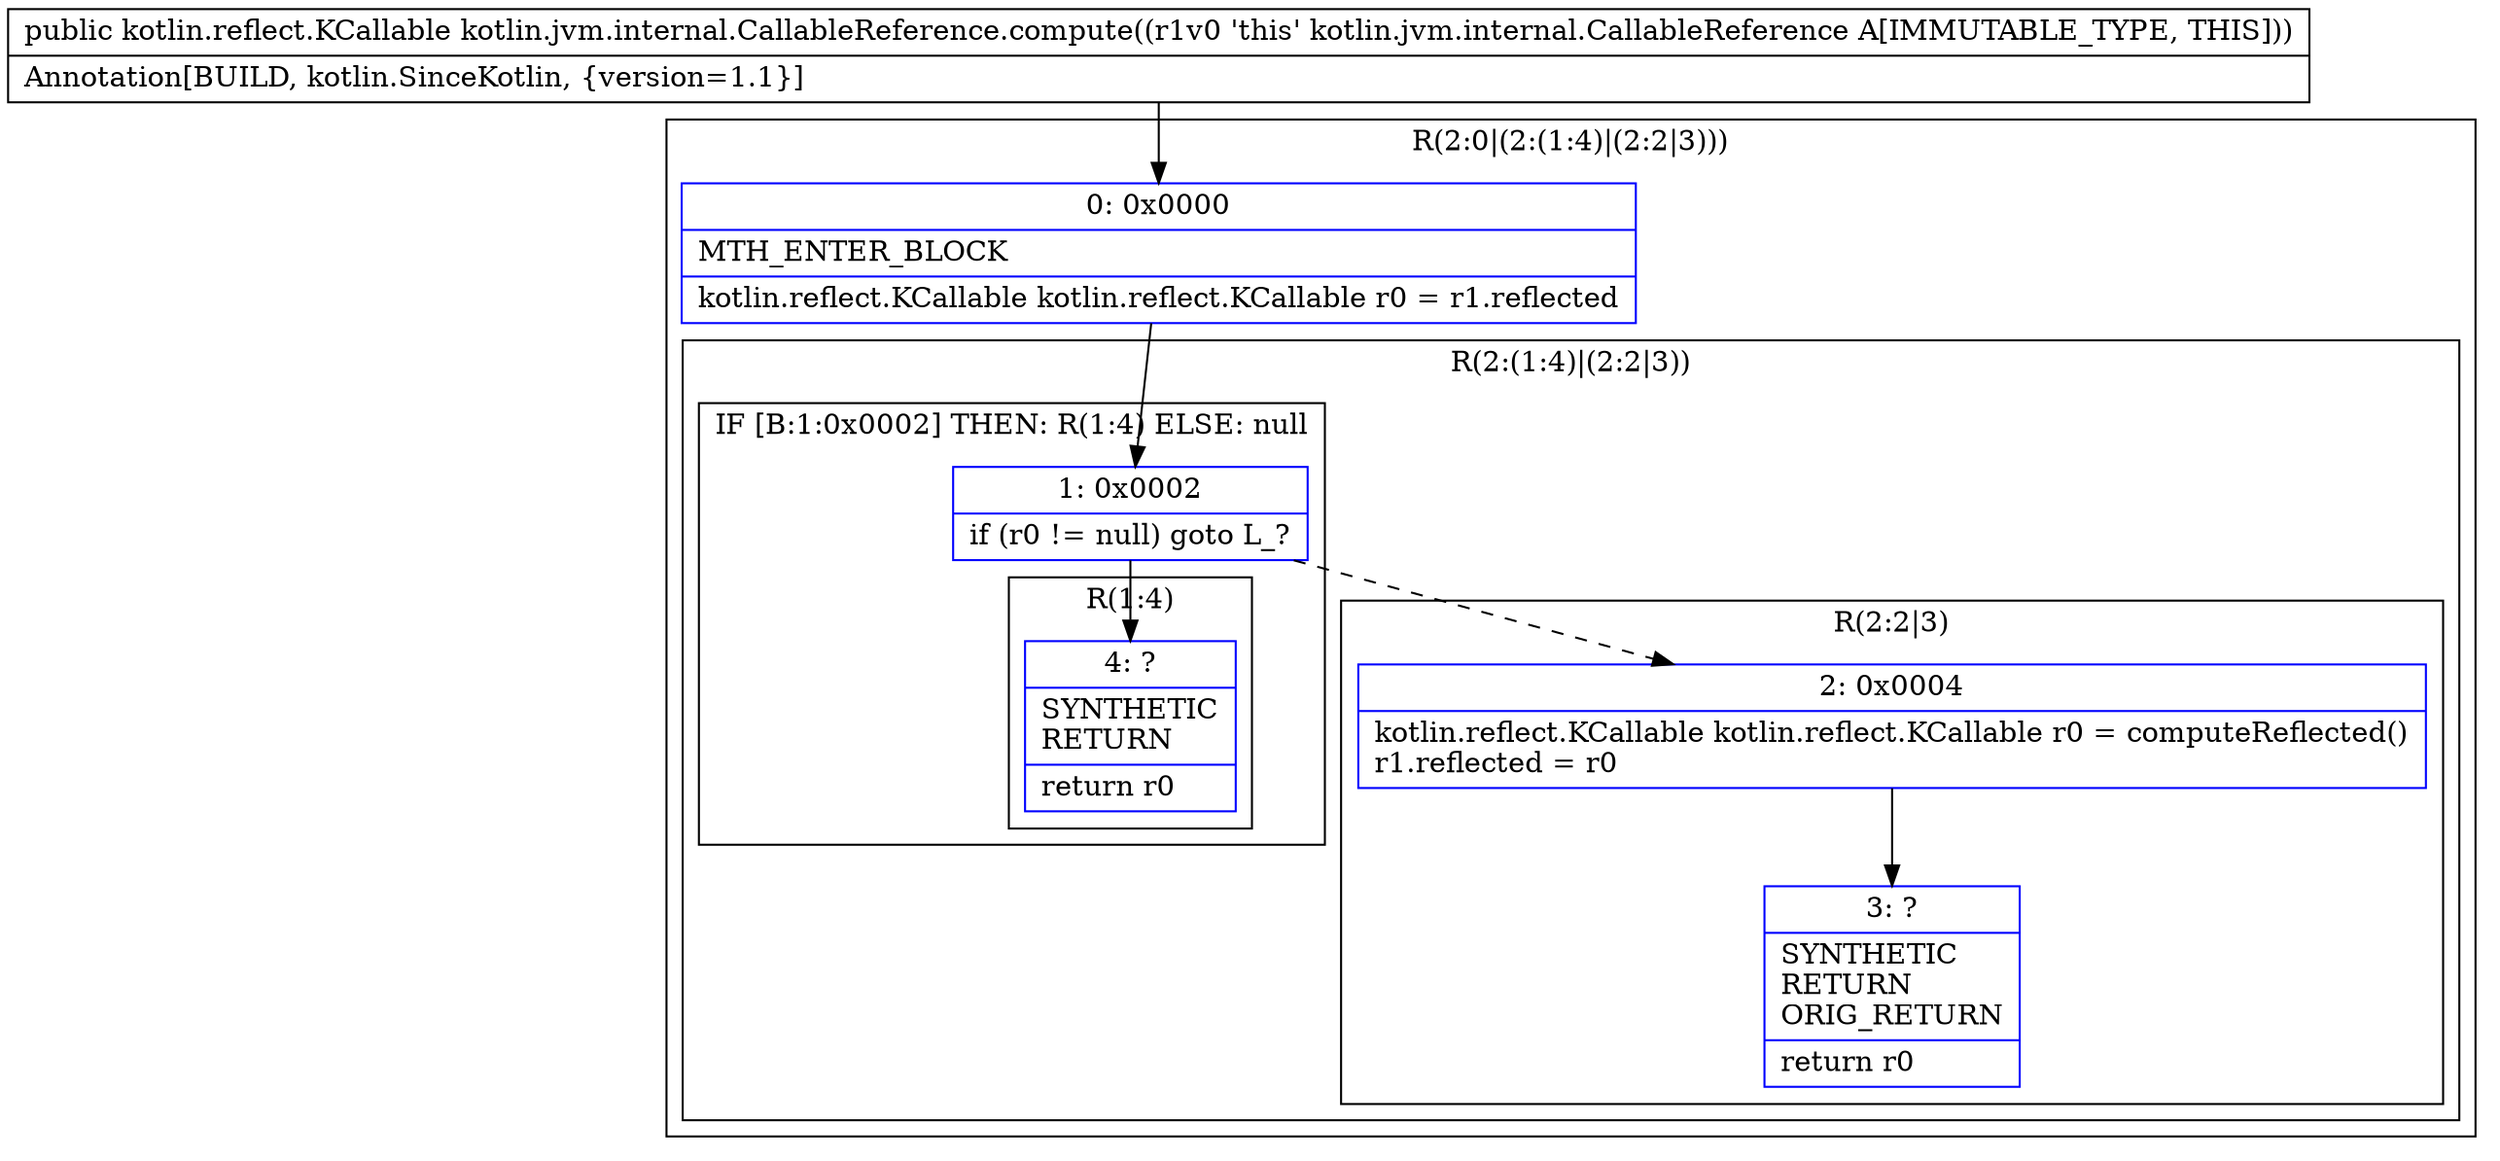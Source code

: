 digraph "CFG forkotlin.jvm.internal.CallableReference.compute()Lkotlin\/reflect\/KCallable;" {
subgraph cluster_Region_172353077 {
label = "R(2:0|(2:(1:4)|(2:2|3)))";
node [shape=record,color=blue];
Node_0 [shape=record,label="{0\:\ 0x0000|MTH_ENTER_BLOCK\l|kotlin.reflect.KCallable kotlin.reflect.KCallable r0 = r1.reflected\l}"];
subgraph cluster_Region_1054757844 {
label = "R(2:(1:4)|(2:2|3))";
node [shape=record,color=blue];
subgraph cluster_IfRegion_591461577 {
label = "IF [B:1:0x0002] THEN: R(1:4) ELSE: null";
node [shape=record,color=blue];
Node_1 [shape=record,label="{1\:\ 0x0002|if (r0 != null) goto L_?\l}"];
subgraph cluster_Region_148045429 {
label = "R(1:4)";
node [shape=record,color=blue];
Node_4 [shape=record,label="{4\:\ ?|SYNTHETIC\lRETURN\l|return r0\l}"];
}
}
subgraph cluster_Region_814564493 {
label = "R(2:2|3)";
node [shape=record,color=blue];
Node_2 [shape=record,label="{2\:\ 0x0004|kotlin.reflect.KCallable kotlin.reflect.KCallable r0 = computeReflected()\lr1.reflected = r0\l}"];
Node_3 [shape=record,label="{3\:\ ?|SYNTHETIC\lRETURN\lORIG_RETURN\l|return r0\l}"];
}
}
}
MethodNode[shape=record,label="{public kotlin.reflect.KCallable kotlin.jvm.internal.CallableReference.compute((r1v0 'this' kotlin.jvm.internal.CallableReference A[IMMUTABLE_TYPE, THIS]))  | Annotation[BUILD, kotlin.SinceKotlin, \{version=1.1\}]\l}"];
MethodNode -> Node_0;
Node_0 -> Node_1;
Node_1 -> Node_2[style=dashed];
Node_1 -> Node_4;
Node_2 -> Node_3;
}

